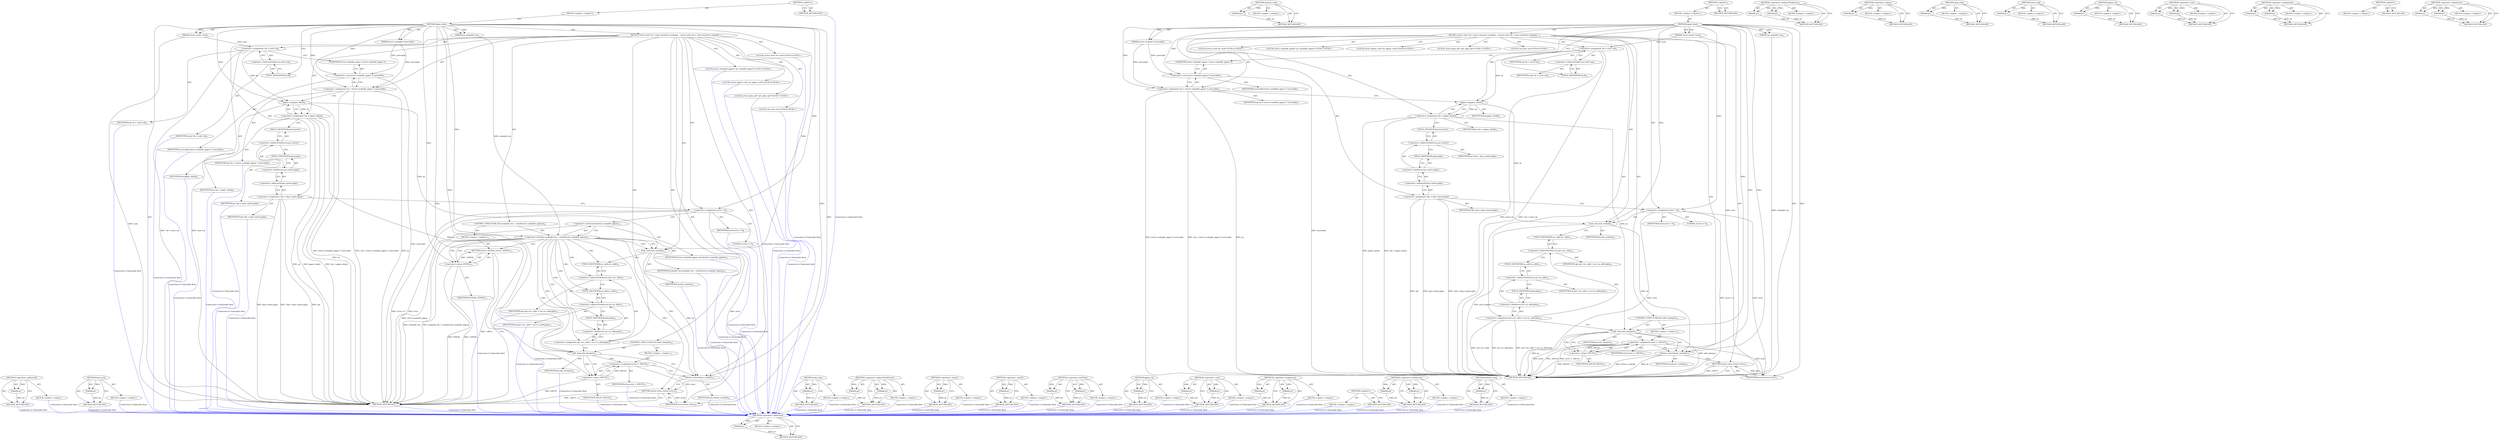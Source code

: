 digraph "release_sock" {
vulnerable_114 [label=<(METHOD,&lt;operator&gt;.addressOf)>];
vulnerable_115 [label=<(PARAM,p1)>];
vulnerable_116 [label=<(BLOCK,&lt;empty&gt;,&lt;empty&gt;)>];
vulnerable_117 [label=<(METHOD_RETURN,ANY)>];
vulnerable_135 [label=<(METHOD,release_sock)>];
vulnerable_136 [label=<(PARAM,p1)>];
vulnerable_137 [label=<(BLOCK,&lt;empty&gt;,&lt;empty&gt;)>];
vulnerable_138 [label=<(METHOD_RETURN,ANY)>];
vulnerable_6 [label=<(METHOD,&lt;global&gt;)<SUB>1</SUB>>];
vulnerable_7 [label=<(BLOCK,&lt;empty&gt;,&lt;empty&gt;)<SUB>1</SUB>>];
vulnerable_8 [label=<(METHOD,pptp_bind)<SUB>1</SUB>>];
vulnerable_9 [label=<(PARAM,struct socket *sock)<SUB>1</SUB>>];
vulnerable_10 [label=<(PARAM,struct sockaddr *uservaddr)<SUB>1</SUB>>];
vulnerable_11 [label=<(PARAM,int sockaddr_len)<SUB>2</SUB>>];
vulnerable_12 [label=<(BLOCK,{
	struct sock *sk = sock-&gt;sk;
	struct sockaddr...,{
	struct sock *sk = sock-&gt;sk;
	struct sockaddr...)<SUB>3</SUB>>];
vulnerable_13 [label="<(LOCAL,struct sock* sk: sock*)<SUB>4</SUB>>"];
vulnerable_14 [label=<(&lt;operator&gt;.assignment,*sk = sock-&gt;sk)<SUB>4</SUB>>];
vulnerable_15 [label=<(IDENTIFIER,sk,*sk = sock-&gt;sk)<SUB>4</SUB>>];
vulnerable_16 [label=<(&lt;operator&gt;.indirectFieldAccess,sock-&gt;sk)<SUB>4</SUB>>];
vulnerable_17 [label=<(IDENTIFIER,sock,*sk = sock-&gt;sk)<SUB>4</SUB>>];
vulnerable_18 [label=<(FIELD_IDENTIFIER,sk,sk)<SUB>4</SUB>>];
vulnerable_19 [label="<(LOCAL,struct sockaddr_pppox* sp: sockaddr_pppox*)<SUB>5</SUB>>"];
vulnerable_20 [label=<(&lt;operator&gt;.assignment,*sp = (struct sockaddr_pppox *) uservaddr)<SUB>5</SUB>>];
vulnerable_21 [label=<(IDENTIFIER,sp,*sp = (struct sockaddr_pppox *) uservaddr)<SUB>5</SUB>>];
vulnerable_22 [label=<(&lt;operator&gt;.cast,(struct sockaddr_pppox *) uservaddr)<SUB>5</SUB>>];
vulnerable_23 [label=<(UNKNOWN,struct sockaddr_pppox *,struct sockaddr_pppox *)<SUB>5</SUB>>];
vulnerable_24 [label=<(IDENTIFIER,uservaddr,(struct sockaddr_pppox *) uservaddr)<SUB>5</SUB>>];
vulnerable_25 [label="<(LOCAL,struct pppox_sock* po: pppox_sock*)<SUB>6</SUB>>"];
vulnerable_26 [label=<(&lt;operator&gt;.assignment,*po = pppox_sk(sk))<SUB>6</SUB>>];
vulnerable_27 [label=<(IDENTIFIER,po,*po = pppox_sk(sk))<SUB>6</SUB>>];
vulnerable_28 [label=<(pppox_sk,pppox_sk(sk))<SUB>6</SUB>>];
vulnerable_29 [label=<(IDENTIFIER,sk,pppox_sk(sk))<SUB>6</SUB>>];
vulnerable_30 [label="<(LOCAL,struct pptp_opt* opt: pptp_opt*)<SUB>7</SUB>>"];
vulnerable_31 [label=<(&lt;operator&gt;.assignment,*opt = &amp;po-&gt;proto.pptp)<SUB>7</SUB>>];
vulnerable_32 [label=<(IDENTIFIER,opt,*opt = &amp;po-&gt;proto.pptp)<SUB>7</SUB>>];
vulnerable_33 [label=<(&lt;operator&gt;.addressOf,&amp;po-&gt;proto.pptp)<SUB>7</SUB>>];
vulnerable_34 [label=<(&lt;operator&gt;.fieldAccess,po-&gt;proto.pptp)<SUB>7</SUB>>];
vulnerable_35 [label=<(&lt;operator&gt;.indirectFieldAccess,po-&gt;proto)<SUB>7</SUB>>];
vulnerable_36 [label=<(IDENTIFIER,po,*opt = &amp;po-&gt;proto.pptp)<SUB>7</SUB>>];
vulnerable_37 [label=<(FIELD_IDENTIFIER,proto,proto)<SUB>7</SUB>>];
vulnerable_38 [label=<(FIELD_IDENTIFIER,pptp,pptp)<SUB>7</SUB>>];
vulnerable_39 [label="<(LOCAL,int error: int)<SUB>8</SUB>>"];
vulnerable_40 [label=<(&lt;operator&gt;.assignment,error = 0)<SUB>8</SUB>>];
vulnerable_41 [label=<(IDENTIFIER,error,error = 0)<SUB>8</SUB>>];
vulnerable_42 [label=<(LITERAL,0,error = 0)<SUB>8</SUB>>];
vulnerable_43 [label=<(lock_sock,lock_sock(sk))<SUB>10</SUB>>];
vulnerable_44 [label=<(IDENTIFIER,sk,lock_sock(sk))<SUB>10</SUB>>];
vulnerable_45 [label=<(&lt;operator&gt;.assignment,opt-&gt;src_addr = sp-&gt;sa_addr.pptp)<SUB>12</SUB>>];
vulnerable_46 [label=<(&lt;operator&gt;.indirectFieldAccess,opt-&gt;src_addr)<SUB>12</SUB>>];
vulnerable_47 [label=<(IDENTIFIER,opt,opt-&gt;src_addr = sp-&gt;sa_addr.pptp)<SUB>12</SUB>>];
vulnerable_48 [label=<(FIELD_IDENTIFIER,src_addr,src_addr)<SUB>12</SUB>>];
vulnerable_49 [label=<(&lt;operator&gt;.fieldAccess,sp-&gt;sa_addr.pptp)<SUB>12</SUB>>];
vulnerable_50 [label=<(&lt;operator&gt;.indirectFieldAccess,sp-&gt;sa_addr)<SUB>12</SUB>>];
vulnerable_51 [label=<(IDENTIFIER,sp,opt-&gt;src_addr = sp-&gt;sa_addr.pptp)<SUB>12</SUB>>];
vulnerable_52 [label=<(FIELD_IDENTIFIER,sa_addr,sa_addr)<SUB>12</SUB>>];
vulnerable_53 [label=<(FIELD_IDENTIFIER,pptp,pptp)<SUB>12</SUB>>];
vulnerable_54 [label=<(CONTROL_STRUCTURE,IF,if (add_chan(po)))<SUB>13</SUB>>];
vulnerable_55 [label=<(add_chan,add_chan(po))<SUB>13</SUB>>];
vulnerable_56 [label=<(IDENTIFIER,po,add_chan(po))<SUB>13</SUB>>];
vulnerable_57 [label=<(BLOCK,&lt;empty&gt;,&lt;empty&gt;)<SUB>14</SUB>>];
vulnerable_58 [label=<(&lt;operator&gt;.assignment,error = -EBUSY)<SUB>14</SUB>>];
vulnerable_59 [label=<(IDENTIFIER,error,error = -EBUSY)<SUB>14</SUB>>];
vulnerable_60 [label=<(&lt;operator&gt;.minus,-EBUSY)<SUB>14</SUB>>];
vulnerable_61 [label=<(IDENTIFIER,EBUSY,-EBUSY)<SUB>14</SUB>>];
vulnerable_62 [label=<(release_sock,release_sock(sk))<SUB>16</SUB>>];
vulnerable_63 [label=<(IDENTIFIER,sk,release_sock(sk))<SUB>16</SUB>>];
vulnerable_64 [label=<(RETURN,return error;,return error;)<SUB>17</SUB>>];
vulnerable_65 [label=<(IDENTIFIER,error,return error;)<SUB>17</SUB>>];
vulnerable_66 [label=<(METHOD_RETURN,int)<SUB>1</SUB>>];
vulnerable_68 [label=<(METHOD_RETURN,ANY)<SUB>1</SUB>>];
vulnerable_100 [label=<(METHOD,&lt;operator&gt;.indirectFieldAccess)>];
vulnerable_101 [label=<(PARAM,p1)>];
vulnerable_102 [label=<(PARAM,p2)>];
vulnerable_103 [label=<(BLOCK,&lt;empty&gt;,&lt;empty&gt;)>];
vulnerable_104 [label=<(METHOD_RETURN,ANY)>];
vulnerable_131 [label=<(METHOD,&lt;operator&gt;.minus)>];
vulnerable_132 [label=<(PARAM,p1)>];
vulnerable_133 [label=<(BLOCK,&lt;empty&gt;,&lt;empty&gt;)>];
vulnerable_134 [label=<(METHOD_RETURN,ANY)>];
vulnerable_127 [label=<(METHOD,add_chan)>];
vulnerable_128 [label=<(PARAM,p1)>];
vulnerable_129 [label=<(BLOCK,&lt;empty&gt;,&lt;empty&gt;)>];
vulnerable_130 [label=<(METHOD_RETURN,ANY)>];
vulnerable_123 [label=<(METHOD,lock_sock)>];
vulnerable_124 [label=<(PARAM,p1)>];
vulnerable_125 [label=<(BLOCK,&lt;empty&gt;,&lt;empty&gt;)>];
vulnerable_126 [label=<(METHOD_RETURN,ANY)>];
vulnerable_110 [label=<(METHOD,pppox_sk)>];
vulnerable_111 [label=<(PARAM,p1)>];
vulnerable_112 [label=<(BLOCK,&lt;empty&gt;,&lt;empty&gt;)>];
vulnerable_113 [label=<(METHOD_RETURN,ANY)>];
vulnerable_105 [label=<(METHOD,&lt;operator&gt;.cast)>];
vulnerable_106 [label=<(PARAM,p1)>];
vulnerable_107 [label=<(PARAM,p2)>];
vulnerable_108 [label=<(BLOCK,&lt;empty&gt;,&lt;empty&gt;)>];
vulnerable_109 [label=<(METHOD_RETURN,ANY)>];
vulnerable_95 [label=<(METHOD,&lt;operator&gt;.assignment)>];
vulnerable_96 [label=<(PARAM,p1)>];
vulnerable_97 [label=<(PARAM,p2)>];
vulnerable_98 [label=<(BLOCK,&lt;empty&gt;,&lt;empty&gt;)>];
vulnerable_99 [label=<(METHOD_RETURN,ANY)>];
vulnerable_89 [label=<(METHOD,&lt;global&gt;)<SUB>1</SUB>>];
vulnerable_90 [label=<(BLOCK,&lt;empty&gt;,&lt;empty&gt;)>];
vulnerable_91 [label=<(METHOD_RETURN,ANY)>];
vulnerable_118 [label=<(METHOD,&lt;operator&gt;.fieldAccess)>];
vulnerable_119 [label=<(PARAM,p1)>];
vulnerable_120 [label=<(PARAM,p2)>];
vulnerable_121 [label=<(BLOCK,&lt;empty&gt;,&lt;empty&gt;)>];
vulnerable_122 [label=<(METHOD_RETURN,ANY)>];
fixed_125 [label=<(METHOD,&lt;operator&gt;.addressOf)>];
fixed_126 [label=<(PARAM,p1)>];
fixed_127 [label=<(BLOCK,&lt;empty&gt;,&lt;empty&gt;)>];
fixed_128 [label=<(METHOD_RETURN,ANY)>];
fixed_147 [label=<(METHOD,lock_sock)>];
fixed_148 [label=<(PARAM,p1)>];
fixed_149 [label=<(BLOCK,&lt;empty&gt;,&lt;empty&gt;)>];
fixed_150 [label=<(METHOD_RETURN,ANY)>];
fixed_6 [label=<(METHOD,&lt;global&gt;)<SUB>1</SUB>>];
fixed_7 [label=<(BLOCK,&lt;empty&gt;,&lt;empty&gt;)<SUB>1</SUB>>];
fixed_8 [label=<(METHOD,pptp_bind)<SUB>1</SUB>>];
fixed_9 [label=<(PARAM,struct socket *sock)<SUB>1</SUB>>];
fixed_10 [label=<(PARAM,struct sockaddr *uservaddr)<SUB>1</SUB>>];
fixed_11 [label=<(PARAM,int sockaddr_len)<SUB>2</SUB>>];
fixed_12 [label=<(BLOCK,{
	struct sock *sk = sock-&gt;sk;
	struct sockaddr...,{
	struct sock *sk = sock-&gt;sk;
	struct sockaddr...)<SUB>3</SUB>>];
fixed_13 [label="<(LOCAL,struct sock* sk: sock*)<SUB>4</SUB>>"];
fixed_14 [label=<(&lt;operator&gt;.assignment,*sk = sock-&gt;sk)<SUB>4</SUB>>];
fixed_15 [label=<(IDENTIFIER,sk,*sk = sock-&gt;sk)<SUB>4</SUB>>];
fixed_16 [label=<(&lt;operator&gt;.indirectFieldAccess,sock-&gt;sk)<SUB>4</SUB>>];
fixed_17 [label=<(IDENTIFIER,sock,*sk = sock-&gt;sk)<SUB>4</SUB>>];
fixed_18 [label=<(FIELD_IDENTIFIER,sk,sk)<SUB>4</SUB>>];
fixed_19 [label="<(LOCAL,struct sockaddr_pppox* sp: sockaddr_pppox*)<SUB>5</SUB>>"];
fixed_20 [label=<(&lt;operator&gt;.assignment,*sp = (struct sockaddr_pppox *) uservaddr)<SUB>5</SUB>>];
fixed_21 [label=<(IDENTIFIER,sp,*sp = (struct sockaddr_pppox *) uservaddr)<SUB>5</SUB>>];
fixed_22 [label=<(&lt;operator&gt;.cast,(struct sockaddr_pppox *) uservaddr)<SUB>5</SUB>>];
fixed_23 [label=<(UNKNOWN,struct sockaddr_pppox *,struct sockaddr_pppox *)<SUB>5</SUB>>];
fixed_24 [label=<(IDENTIFIER,uservaddr,(struct sockaddr_pppox *) uservaddr)<SUB>5</SUB>>];
fixed_25 [label="<(LOCAL,struct pppox_sock* po: pppox_sock*)<SUB>6</SUB>>"];
fixed_26 [label=<(&lt;operator&gt;.assignment,*po = pppox_sk(sk))<SUB>6</SUB>>];
fixed_27 [label=<(IDENTIFIER,po,*po = pppox_sk(sk))<SUB>6</SUB>>];
fixed_28 [label=<(pppox_sk,pppox_sk(sk))<SUB>6</SUB>>];
fixed_29 [label=<(IDENTIFIER,sk,pppox_sk(sk))<SUB>6</SUB>>];
fixed_30 [label="<(LOCAL,struct pptp_opt* opt: pptp_opt*)<SUB>7</SUB>>"];
fixed_31 [label=<(&lt;operator&gt;.assignment,*opt = &amp;po-&gt;proto.pptp)<SUB>7</SUB>>];
fixed_32 [label=<(IDENTIFIER,opt,*opt = &amp;po-&gt;proto.pptp)<SUB>7</SUB>>];
fixed_33 [label=<(&lt;operator&gt;.addressOf,&amp;po-&gt;proto.pptp)<SUB>7</SUB>>];
fixed_34 [label=<(&lt;operator&gt;.fieldAccess,po-&gt;proto.pptp)<SUB>7</SUB>>];
fixed_35 [label=<(&lt;operator&gt;.indirectFieldAccess,po-&gt;proto)<SUB>7</SUB>>];
fixed_36 [label=<(IDENTIFIER,po,*opt = &amp;po-&gt;proto.pptp)<SUB>7</SUB>>];
fixed_37 [label=<(FIELD_IDENTIFIER,proto,proto)<SUB>7</SUB>>];
fixed_38 [label=<(FIELD_IDENTIFIER,pptp,pptp)<SUB>7</SUB>>];
fixed_39 [label="<(LOCAL,int error: int)<SUB>8</SUB>>"];
fixed_40 [label=<(&lt;operator&gt;.assignment,error = 0)<SUB>8</SUB>>];
fixed_41 [label=<(IDENTIFIER,error,error = 0)<SUB>8</SUB>>];
fixed_42 [label=<(LITERAL,0,error = 0)<SUB>8</SUB>>];
fixed_43 [label=<(CONTROL_STRUCTURE,IF,if (sockaddr_len &lt; sizeof(struct sockaddr_pppox)))<SUB>10</SUB>>];
fixed_44 [label=<(&lt;operator&gt;.lessThan,sockaddr_len &lt; sizeof(struct sockaddr_pppox))<SUB>10</SUB>>];
fixed_45 [label=<(IDENTIFIER,sockaddr_len,sockaddr_len &lt; sizeof(struct sockaddr_pppox))<SUB>10</SUB>>];
fixed_46 [label=<(&lt;operator&gt;.sizeOf,sizeof(struct sockaddr_pppox))<SUB>10</SUB>>];
fixed_47 [label=<(IDENTIFIER,struct sockaddr_pppox,sizeof(struct sockaddr_pppox))<SUB>10</SUB>>];
fixed_48 [label=<(BLOCK,&lt;empty&gt;,&lt;empty&gt;)<SUB>11</SUB>>];
fixed_49 [label=<(RETURN,return -EINVAL;,return -EINVAL;)<SUB>11</SUB>>];
fixed_50 [label=<(&lt;operator&gt;.minus,-EINVAL)<SUB>11</SUB>>];
fixed_51 [label=<(IDENTIFIER,EINVAL,-EINVAL)<SUB>11</SUB>>];
fixed_52 [label=<(lock_sock,lock_sock(sk))<SUB>13</SUB>>];
fixed_53 [label=<(IDENTIFIER,sk,lock_sock(sk))<SUB>13</SUB>>];
fixed_54 [label=<(&lt;operator&gt;.assignment,opt-&gt;src_addr = sp-&gt;sa_addr.pptp)<SUB>15</SUB>>];
fixed_55 [label=<(&lt;operator&gt;.indirectFieldAccess,opt-&gt;src_addr)<SUB>15</SUB>>];
fixed_56 [label=<(IDENTIFIER,opt,opt-&gt;src_addr = sp-&gt;sa_addr.pptp)<SUB>15</SUB>>];
fixed_57 [label=<(FIELD_IDENTIFIER,src_addr,src_addr)<SUB>15</SUB>>];
fixed_58 [label=<(&lt;operator&gt;.fieldAccess,sp-&gt;sa_addr.pptp)<SUB>15</SUB>>];
fixed_59 [label=<(&lt;operator&gt;.indirectFieldAccess,sp-&gt;sa_addr)<SUB>15</SUB>>];
fixed_60 [label=<(IDENTIFIER,sp,opt-&gt;src_addr = sp-&gt;sa_addr.pptp)<SUB>15</SUB>>];
fixed_61 [label=<(FIELD_IDENTIFIER,sa_addr,sa_addr)<SUB>15</SUB>>];
fixed_62 [label=<(FIELD_IDENTIFIER,pptp,pptp)<SUB>15</SUB>>];
fixed_63 [label=<(CONTROL_STRUCTURE,IF,if (add_chan(po)))<SUB>16</SUB>>];
fixed_64 [label=<(add_chan,add_chan(po))<SUB>16</SUB>>];
fixed_65 [label=<(IDENTIFIER,po,add_chan(po))<SUB>16</SUB>>];
fixed_66 [label=<(BLOCK,&lt;empty&gt;,&lt;empty&gt;)<SUB>17</SUB>>];
fixed_67 [label=<(&lt;operator&gt;.assignment,error = -EBUSY)<SUB>17</SUB>>];
fixed_68 [label=<(IDENTIFIER,error,error = -EBUSY)<SUB>17</SUB>>];
fixed_69 [label=<(&lt;operator&gt;.minus,-EBUSY)<SUB>17</SUB>>];
fixed_70 [label=<(IDENTIFIER,EBUSY,-EBUSY)<SUB>17</SUB>>];
fixed_71 [label=<(release_sock,release_sock(sk))<SUB>19</SUB>>];
fixed_72 [label=<(IDENTIFIER,sk,release_sock(sk))<SUB>19</SUB>>];
fixed_73 [label=<(RETURN,return error;,return error;)<SUB>20</SUB>>];
fixed_74 [label=<(IDENTIFIER,error,return error;)<SUB>20</SUB>>];
fixed_75 [label=<(METHOD_RETURN,int)<SUB>1</SUB>>];
fixed_77 [label=<(METHOD_RETURN,ANY)<SUB>1</SUB>>];
fixed_151 [label=<(METHOD,add_chan)>];
fixed_152 [label=<(PARAM,p1)>];
fixed_153 [label=<(BLOCK,&lt;empty&gt;,&lt;empty&gt;)>];
fixed_154 [label=<(METHOD_RETURN,ANY)>];
fixed_111 [label=<(METHOD,&lt;operator&gt;.indirectFieldAccess)>];
fixed_112 [label=<(PARAM,p1)>];
fixed_113 [label=<(PARAM,p2)>];
fixed_114 [label=<(BLOCK,&lt;empty&gt;,&lt;empty&gt;)>];
fixed_115 [label=<(METHOD_RETURN,ANY)>];
fixed_143 [label=<(METHOD,&lt;operator&gt;.minus)>];
fixed_144 [label=<(PARAM,p1)>];
fixed_145 [label=<(BLOCK,&lt;empty&gt;,&lt;empty&gt;)>];
fixed_146 [label=<(METHOD_RETURN,ANY)>];
fixed_139 [label=<(METHOD,&lt;operator&gt;.sizeOf)>];
fixed_140 [label=<(PARAM,p1)>];
fixed_141 [label=<(BLOCK,&lt;empty&gt;,&lt;empty&gt;)>];
fixed_142 [label=<(METHOD_RETURN,ANY)>];
fixed_134 [label=<(METHOD,&lt;operator&gt;.lessThan)>];
fixed_135 [label=<(PARAM,p1)>];
fixed_136 [label=<(PARAM,p2)>];
fixed_137 [label=<(BLOCK,&lt;empty&gt;,&lt;empty&gt;)>];
fixed_138 [label=<(METHOD_RETURN,ANY)>];
fixed_121 [label=<(METHOD,pppox_sk)>];
fixed_122 [label=<(PARAM,p1)>];
fixed_123 [label=<(BLOCK,&lt;empty&gt;,&lt;empty&gt;)>];
fixed_124 [label=<(METHOD_RETURN,ANY)>];
fixed_116 [label=<(METHOD,&lt;operator&gt;.cast)>];
fixed_117 [label=<(PARAM,p1)>];
fixed_118 [label=<(PARAM,p2)>];
fixed_119 [label=<(BLOCK,&lt;empty&gt;,&lt;empty&gt;)>];
fixed_120 [label=<(METHOD_RETURN,ANY)>];
fixed_106 [label=<(METHOD,&lt;operator&gt;.assignment)>];
fixed_107 [label=<(PARAM,p1)>];
fixed_108 [label=<(PARAM,p2)>];
fixed_109 [label=<(BLOCK,&lt;empty&gt;,&lt;empty&gt;)>];
fixed_110 [label=<(METHOD_RETURN,ANY)>];
fixed_100 [label=<(METHOD,&lt;global&gt;)<SUB>1</SUB>>];
fixed_101 [label=<(BLOCK,&lt;empty&gt;,&lt;empty&gt;)>];
fixed_102 [label=<(METHOD_RETURN,ANY)>];
fixed_129 [label=<(METHOD,&lt;operator&gt;.fieldAccess)>];
fixed_130 [label=<(PARAM,p1)>];
fixed_131 [label=<(PARAM,p2)>];
fixed_132 [label=<(BLOCK,&lt;empty&gt;,&lt;empty&gt;)>];
fixed_133 [label=<(METHOD_RETURN,ANY)>];
fixed_155 [label=<(METHOD,release_sock)>];
fixed_156 [label=<(PARAM,p1)>];
fixed_157 [label=<(BLOCK,&lt;empty&gt;,&lt;empty&gt;)>];
fixed_158 [label=<(METHOD_RETURN,ANY)>];
vulnerable_114 -> vulnerable_115  [key=0, label="AST: "];
vulnerable_114 -> vulnerable_115  [key=1, label="DDG: "];
vulnerable_114 -> vulnerable_116  [key=0, label="AST: "];
vulnerable_114 -> vulnerable_117  [key=0, label="AST: "];
vulnerable_114 -> vulnerable_117  [key=1, label="CFG: "];
vulnerable_115 -> vulnerable_117  [key=0, label="DDG: p1"];
vulnerable_135 -> vulnerable_136  [key=0, label="AST: "];
vulnerable_135 -> vulnerable_136  [key=1, label="DDG: "];
vulnerable_135 -> vulnerable_137  [key=0, label="AST: "];
vulnerable_135 -> vulnerable_138  [key=0, label="AST: "];
vulnerable_135 -> vulnerable_138  [key=1, label="CFG: "];
vulnerable_136 -> vulnerable_138  [key=0, label="DDG: p1"];
vulnerable_6 -> vulnerable_7  [key=0, label="AST: "];
vulnerable_6 -> vulnerable_68  [key=0, label="AST: "];
vulnerable_6 -> vulnerable_68  [key=1, label="CFG: "];
vulnerable_7 -> vulnerable_8  [key=0, label="AST: "];
vulnerable_8 -> vulnerable_9  [key=0, label="AST: "];
vulnerable_8 -> vulnerable_9  [key=1, label="DDG: "];
vulnerable_8 -> vulnerable_10  [key=0, label="AST: "];
vulnerable_8 -> vulnerable_10  [key=1, label="DDG: "];
vulnerable_8 -> vulnerable_11  [key=0, label="AST: "];
vulnerable_8 -> vulnerable_11  [key=1, label="DDG: "];
vulnerable_8 -> vulnerable_12  [key=0, label="AST: "];
vulnerable_8 -> vulnerable_66  [key=0, label="AST: "];
vulnerable_8 -> vulnerable_18  [key=0, label="CFG: "];
vulnerable_8 -> vulnerable_20  [key=0, label="DDG: "];
vulnerable_8 -> vulnerable_40  [key=0, label="DDG: "];
vulnerable_8 -> vulnerable_43  [key=0, label="DDG: "];
vulnerable_8 -> vulnerable_62  [key=0, label="DDG: "];
vulnerable_8 -> vulnerable_65  [key=0, label="DDG: "];
vulnerable_8 -> vulnerable_22  [key=0, label="DDG: "];
vulnerable_8 -> vulnerable_28  [key=0, label="DDG: "];
vulnerable_8 -> vulnerable_55  [key=0, label="DDG: "];
vulnerable_8 -> vulnerable_60  [key=0, label="DDG: "];
vulnerable_9 -> vulnerable_66  [key=0, label="DDG: sock"];
vulnerable_9 -> vulnerable_14  [key=0, label="DDG: sock"];
vulnerable_10 -> vulnerable_20  [key=0, label="DDG: uservaddr"];
vulnerable_10 -> vulnerable_22  [key=0, label="DDG: uservaddr"];
vulnerable_11 -> vulnerable_66  [key=0, label="DDG: sockaddr_len"];
vulnerable_12 -> vulnerable_13  [key=0, label="AST: "];
vulnerable_12 -> vulnerable_14  [key=0, label="AST: "];
vulnerable_12 -> vulnerable_19  [key=0, label="AST: "];
vulnerable_12 -> vulnerable_20  [key=0, label="AST: "];
vulnerable_12 -> vulnerable_25  [key=0, label="AST: "];
vulnerable_12 -> vulnerable_26  [key=0, label="AST: "];
vulnerable_12 -> vulnerable_30  [key=0, label="AST: "];
vulnerable_12 -> vulnerable_31  [key=0, label="AST: "];
vulnerable_12 -> vulnerable_39  [key=0, label="AST: "];
vulnerable_12 -> vulnerable_40  [key=0, label="AST: "];
vulnerable_12 -> vulnerable_43  [key=0, label="AST: "];
vulnerable_12 -> vulnerable_45  [key=0, label="AST: "];
vulnerable_12 -> vulnerable_54  [key=0, label="AST: "];
vulnerable_12 -> vulnerable_62  [key=0, label="AST: "];
vulnerable_12 -> vulnerable_64  [key=0, label="AST: "];
vulnerable_14 -> vulnerable_15  [key=0, label="AST: "];
vulnerable_14 -> vulnerable_16  [key=0, label="AST: "];
vulnerable_14 -> vulnerable_23  [key=0, label="CFG: "];
vulnerable_14 -> vulnerable_66  [key=0, label="DDG: sock-&gt;sk"];
vulnerable_14 -> vulnerable_66  [key=1, label="DDG: *sk = sock-&gt;sk"];
vulnerable_14 -> vulnerable_28  [key=0, label="DDG: sk"];
vulnerable_16 -> vulnerable_17  [key=0, label="AST: "];
vulnerable_16 -> vulnerable_18  [key=0, label="AST: "];
vulnerable_16 -> vulnerable_14  [key=0, label="CFG: "];
vulnerable_18 -> vulnerable_16  [key=0, label="CFG: "];
vulnerable_20 -> vulnerable_21  [key=0, label="AST: "];
vulnerable_20 -> vulnerable_22  [key=0, label="AST: "];
vulnerable_20 -> vulnerable_28  [key=0, label="CFG: "];
vulnerable_20 -> vulnerable_66  [key=0, label="DDG: sp"];
vulnerable_20 -> vulnerable_66  [key=1, label="DDG: (struct sockaddr_pppox *) uservaddr"];
vulnerable_20 -> vulnerable_66  [key=2, label="DDG: *sp = (struct sockaddr_pppox *) uservaddr"];
vulnerable_22 -> vulnerable_23  [key=0, label="AST: "];
vulnerable_22 -> vulnerable_24  [key=0, label="AST: "];
vulnerable_22 -> vulnerable_20  [key=0, label="CFG: "];
vulnerable_22 -> vulnerable_66  [key=0, label="DDG: uservaddr"];
vulnerable_23 -> vulnerable_22  [key=0, label="CFG: "];
vulnerable_26 -> vulnerable_27  [key=0, label="AST: "];
vulnerable_26 -> vulnerable_28  [key=0, label="AST: "];
vulnerable_26 -> vulnerable_37  [key=0, label="CFG: "];
vulnerable_26 -> vulnerable_66  [key=0, label="DDG: pppox_sk(sk)"];
vulnerable_26 -> vulnerable_66  [key=1, label="DDG: *po = pppox_sk(sk)"];
vulnerable_26 -> vulnerable_55  [key=0, label="DDG: po"];
vulnerable_28 -> vulnerable_29  [key=0, label="AST: "];
vulnerable_28 -> vulnerable_26  [key=0, label="CFG: "];
vulnerable_28 -> vulnerable_26  [key=1, label="DDG: sk"];
vulnerable_28 -> vulnerable_43  [key=0, label="DDG: sk"];
vulnerable_31 -> vulnerable_32  [key=0, label="AST: "];
vulnerable_31 -> vulnerable_33  [key=0, label="AST: "];
vulnerable_31 -> vulnerable_40  [key=0, label="CFG: "];
vulnerable_31 -> vulnerable_66  [key=0, label="DDG: opt"];
vulnerable_31 -> vulnerable_66  [key=1, label="DDG: &amp;po-&gt;proto.pptp"];
vulnerable_31 -> vulnerable_66  [key=2, label="DDG: *opt = &amp;po-&gt;proto.pptp"];
vulnerable_33 -> vulnerable_34  [key=0, label="AST: "];
vulnerable_33 -> vulnerable_31  [key=0, label="CFG: "];
vulnerable_34 -> vulnerable_35  [key=0, label="AST: "];
vulnerable_34 -> vulnerable_38  [key=0, label="AST: "];
vulnerable_34 -> vulnerable_33  [key=0, label="CFG: "];
vulnerable_35 -> vulnerable_36  [key=0, label="AST: "];
vulnerable_35 -> vulnerable_37  [key=0, label="AST: "];
vulnerable_35 -> vulnerable_38  [key=0, label="CFG: "];
vulnerable_37 -> vulnerable_35  [key=0, label="CFG: "];
vulnerable_38 -> vulnerable_34  [key=0, label="CFG: "];
vulnerable_40 -> vulnerable_41  [key=0, label="AST: "];
vulnerable_40 -> vulnerable_42  [key=0, label="AST: "];
vulnerable_40 -> vulnerable_43  [key=0, label="CFG: "];
vulnerable_40 -> vulnerable_66  [key=0, label="DDG: error"];
vulnerable_40 -> vulnerable_66  [key=1, label="DDG: error = 0"];
vulnerable_40 -> vulnerable_65  [key=0, label="DDG: error"];
vulnerable_43 -> vulnerable_44  [key=0, label="AST: "];
vulnerable_43 -> vulnerable_48  [key=0, label="CFG: "];
vulnerable_43 -> vulnerable_66  [key=0, label="DDG: lock_sock(sk)"];
vulnerable_43 -> vulnerable_62  [key=0, label="DDG: sk"];
vulnerable_45 -> vulnerable_46  [key=0, label="AST: "];
vulnerable_45 -> vulnerable_49  [key=0, label="AST: "];
vulnerable_45 -> vulnerable_55  [key=0, label="CFG: "];
vulnerable_45 -> vulnerable_66  [key=0, label="DDG: opt-&gt;src_addr"];
vulnerable_45 -> vulnerable_66  [key=1, label="DDG: sp-&gt;sa_addr.pptp"];
vulnerable_45 -> vulnerable_66  [key=2, label="DDG: opt-&gt;src_addr = sp-&gt;sa_addr.pptp"];
vulnerable_46 -> vulnerable_47  [key=0, label="AST: "];
vulnerable_46 -> vulnerable_48  [key=0, label="AST: "];
vulnerable_46 -> vulnerable_52  [key=0, label="CFG: "];
vulnerable_48 -> vulnerable_46  [key=0, label="CFG: "];
vulnerable_49 -> vulnerable_50  [key=0, label="AST: "];
vulnerable_49 -> vulnerable_53  [key=0, label="AST: "];
vulnerable_49 -> vulnerable_45  [key=0, label="CFG: "];
vulnerable_50 -> vulnerable_51  [key=0, label="AST: "];
vulnerable_50 -> vulnerable_52  [key=0, label="AST: "];
vulnerable_50 -> vulnerable_53  [key=0, label="CFG: "];
vulnerable_52 -> vulnerable_50  [key=0, label="CFG: "];
vulnerable_53 -> vulnerable_49  [key=0, label="CFG: "];
vulnerable_54 -> vulnerable_55  [key=0, label="AST: "];
vulnerable_54 -> vulnerable_57  [key=0, label="AST: "];
vulnerable_55 -> vulnerable_56  [key=0, label="AST: "];
vulnerable_55 -> vulnerable_60  [key=0, label="CFG: "];
vulnerable_55 -> vulnerable_60  [key=1, label="CDG: "];
vulnerable_55 -> vulnerable_62  [key=0, label="CFG: "];
vulnerable_55 -> vulnerable_66  [key=0, label="DDG: po"];
vulnerable_55 -> vulnerable_66  [key=1, label="DDG: add_chan(po)"];
vulnerable_55 -> vulnerable_58  [key=0, label="CDG: "];
vulnerable_57 -> vulnerable_58  [key=0, label="AST: "];
vulnerable_58 -> vulnerable_59  [key=0, label="AST: "];
vulnerable_58 -> vulnerable_60  [key=0, label="AST: "];
vulnerable_58 -> vulnerable_62  [key=0, label="CFG: "];
vulnerable_58 -> vulnerable_66  [key=0, label="DDG: error"];
vulnerable_58 -> vulnerable_66  [key=1, label="DDG: -EBUSY"];
vulnerable_58 -> vulnerable_66  [key=2, label="DDG: error = -EBUSY"];
vulnerable_58 -> vulnerable_65  [key=0, label="DDG: error"];
vulnerable_60 -> vulnerable_61  [key=0, label="AST: "];
vulnerable_60 -> vulnerable_58  [key=0, label="CFG: "];
vulnerable_60 -> vulnerable_58  [key=1, label="DDG: EBUSY"];
vulnerable_60 -> vulnerable_66  [key=0, label="DDG: EBUSY"];
vulnerable_62 -> vulnerable_63  [key=0, label="AST: "];
vulnerable_62 -> vulnerable_64  [key=0, label="CFG: "];
vulnerable_62 -> vulnerable_66  [key=0, label="DDG: sk"];
vulnerable_62 -> vulnerable_66  [key=1, label="DDG: release_sock(sk)"];
vulnerable_64 -> vulnerable_65  [key=0, label="AST: "];
vulnerable_64 -> vulnerable_66  [key=0, label="CFG: "];
vulnerable_64 -> vulnerable_66  [key=1, label="DDG: &lt;RET&gt;"];
vulnerable_65 -> vulnerable_64  [key=0, label="DDG: error"];
vulnerable_100 -> vulnerable_101  [key=0, label="AST: "];
vulnerable_100 -> vulnerable_101  [key=1, label="DDG: "];
vulnerable_100 -> vulnerable_103  [key=0, label="AST: "];
vulnerable_100 -> vulnerable_102  [key=0, label="AST: "];
vulnerable_100 -> vulnerable_102  [key=1, label="DDG: "];
vulnerable_100 -> vulnerable_104  [key=0, label="AST: "];
vulnerable_100 -> vulnerable_104  [key=1, label="CFG: "];
vulnerable_101 -> vulnerable_104  [key=0, label="DDG: p1"];
vulnerable_102 -> vulnerable_104  [key=0, label="DDG: p2"];
vulnerable_131 -> vulnerable_132  [key=0, label="AST: "];
vulnerable_131 -> vulnerable_132  [key=1, label="DDG: "];
vulnerable_131 -> vulnerable_133  [key=0, label="AST: "];
vulnerable_131 -> vulnerable_134  [key=0, label="AST: "];
vulnerable_131 -> vulnerable_134  [key=1, label="CFG: "];
vulnerable_132 -> vulnerable_134  [key=0, label="DDG: p1"];
vulnerable_127 -> vulnerable_128  [key=0, label="AST: "];
vulnerable_127 -> vulnerable_128  [key=1, label="DDG: "];
vulnerable_127 -> vulnerable_129  [key=0, label="AST: "];
vulnerable_127 -> vulnerable_130  [key=0, label="AST: "];
vulnerable_127 -> vulnerable_130  [key=1, label="CFG: "];
vulnerable_128 -> vulnerable_130  [key=0, label="DDG: p1"];
vulnerable_123 -> vulnerable_124  [key=0, label="AST: "];
vulnerable_123 -> vulnerable_124  [key=1, label="DDG: "];
vulnerable_123 -> vulnerable_125  [key=0, label="AST: "];
vulnerable_123 -> vulnerable_126  [key=0, label="AST: "];
vulnerable_123 -> vulnerable_126  [key=1, label="CFG: "];
vulnerable_124 -> vulnerable_126  [key=0, label="DDG: p1"];
vulnerable_110 -> vulnerable_111  [key=0, label="AST: "];
vulnerable_110 -> vulnerable_111  [key=1, label="DDG: "];
vulnerable_110 -> vulnerable_112  [key=0, label="AST: "];
vulnerable_110 -> vulnerable_113  [key=0, label="AST: "];
vulnerable_110 -> vulnerable_113  [key=1, label="CFG: "];
vulnerable_111 -> vulnerable_113  [key=0, label="DDG: p1"];
vulnerable_105 -> vulnerable_106  [key=0, label="AST: "];
vulnerable_105 -> vulnerable_106  [key=1, label="DDG: "];
vulnerable_105 -> vulnerable_108  [key=0, label="AST: "];
vulnerable_105 -> vulnerable_107  [key=0, label="AST: "];
vulnerable_105 -> vulnerable_107  [key=1, label="DDG: "];
vulnerable_105 -> vulnerable_109  [key=0, label="AST: "];
vulnerable_105 -> vulnerable_109  [key=1, label="CFG: "];
vulnerable_106 -> vulnerable_109  [key=0, label="DDG: p1"];
vulnerable_107 -> vulnerable_109  [key=0, label="DDG: p2"];
vulnerable_95 -> vulnerable_96  [key=0, label="AST: "];
vulnerable_95 -> vulnerable_96  [key=1, label="DDG: "];
vulnerable_95 -> vulnerable_98  [key=0, label="AST: "];
vulnerable_95 -> vulnerable_97  [key=0, label="AST: "];
vulnerable_95 -> vulnerable_97  [key=1, label="DDG: "];
vulnerable_95 -> vulnerable_99  [key=0, label="AST: "];
vulnerable_95 -> vulnerable_99  [key=1, label="CFG: "];
vulnerable_96 -> vulnerable_99  [key=0, label="DDG: p1"];
vulnerable_97 -> vulnerable_99  [key=0, label="DDG: p2"];
vulnerable_89 -> vulnerable_90  [key=0, label="AST: "];
vulnerable_89 -> vulnerable_91  [key=0, label="AST: "];
vulnerable_89 -> vulnerable_91  [key=1, label="CFG: "];
vulnerable_118 -> vulnerable_119  [key=0, label="AST: "];
vulnerable_118 -> vulnerable_119  [key=1, label="DDG: "];
vulnerable_118 -> vulnerable_121  [key=0, label="AST: "];
vulnerable_118 -> vulnerable_120  [key=0, label="AST: "];
vulnerable_118 -> vulnerable_120  [key=1, label="DDG: "];
vulnerable_118 -> vulnerable_122  [key=0, label="AST: "];
vulnerable_118 -> vulnerable_122  [key=1, label="CFG: "];
vulnerable_119 -> vulnerable_122  [key=0, label="DDG: p1"];
vulnerable_120 -> vulnerable_122  [key=0, label="DDG: p2"];
fixed_125 -> fixed_126  [key=0, label="AST: "];
fixed_125 -> fixed_126  [key=1, label="DDG: "];
fixed_125 -> fixed_127  [key=0, label="AST: "];
fixed_125 -> fixed_128  [key=0, label="AST: "];
fixed_125 -> fixed_128  [key=1, label="CFG: "];
fixed_126 -> fixed_128  [key=0, label="DDG: p1"];
fixed_127 -> vulnerable_114  [color=blue, key=0, label="Connection to Vulnerable Root", penwidth="2.0", style=dashed];
fixed_128 -> vulnerable_114  [color=blue, key=0, label="Connection to Vulnerable Root", penwidth="2.0", style=dashed];
fixed_147 -> fixed_148  [key=0, label="AST: "];
fixed_147 -> fixed_148  [key=1, label="DDG: "];
fixed_147 -> fixed_149  [key=0, label="AST: "];
fixed_147 -> fixed_150  [key=0, label="AST: "];
fixed_147 -> fixed_150  [key=1, label="CFG: "];
fixed_148 -> fixed_150  [key=0, label="DDG: p1"];
fixed_149 -> vulnerable_114  [color=blue, key=0, label="Connection to Vulnerable Root", penwidth="2.0", style=dashed];
fixed_150 -> vulnerable_114  [color=blue, key=0, label="Connection to Vulnerable Root", penwidth="2.0", style=dashed];
fixed_6 -> fixed_7  [key=0, label="AST: "];
fixed_6 -> fixed_77  [key=0, label="AST: "];
fixed_6 -> fixed_77  [key=1, label="CFG: "];
fixed_7 -> fixed_8  [key=0, label="AST: "];
fixed_8 -> fixed_9  [key=0, label="AST: "];
fixed_8 -> fixed_9  [key=1, label="DDG: "];
fixed_8 -> fixed_10  [key=0, label="AST: "];
fixed_8 -> fixed_10  [key=1, label="DDG: "];
fixed_8 -> fixed_11  [key=0, label="AST: "];
fixed_8 -> fixed_11  [key=1, label="DDG: "];
fixed_8 -> fixed_12  [key=0, label="AST: "];
fixed_8 -> fixed_75  [key=0, label="AST: "];
fixed_8 -> fixed_18  [key=0, label="CFG: "];
fixed_8 -> fixed_20  [key=0, label="DDG: "];
fixed_8 -> fixed_40  [key=0, label="DDG: "];
fixed_8 -> fixed_52  [key=0, label="DDG: "];
fixed_8 -> fixed_71  [key=0, label="DDG: "];
fixed_8 -> fixed_74  [key=0, label="DDG: "];
fixed_8 -> fixed_22  [key=0, label="DDG: "];
fixed_8 -> fixed_28  [key=0, label="DDG: "];
fixed_8 -> fixed_44  [key=0, label="DDG: "];
fixed_8 -> fixed_64  [key=0, label="DDG: "];
fixed_8 -> fixed_50  [key=0, label="DDG: "];
fixed_8 -> fixed_69  [key=0, label="DDG: "];
fixed_9 -> fixed_75  [key=0, label="DDG: sock"];
fixed_9 -> fixed_14  [key=0, label="DDG: sock"];
fixed_10 -> fixed_20  [key=0, label="DDG: uservaddr"];
fixed_10 -> fixed_22  [key=0, label="DDG: uservaddr"];
fixed_11 -> fixed_44  [key=0, label="DDG: sockaddr_len"];
fixed_12 -> fixed_13  [key=0, label="AST: "];
fixed_12 -> fixed_14  [key=0, label="AST: "];
fixed_12 -> fixed_19  [key=0, label="AST: "];
fixed_12 -> fixed_20  [key=0, label="AST: "];
fixed_12 -> fixed_25  [key=0, label="AST: "];
fixed_12 -> fixed_26  [key=0, label="AST: "];
fixed_12 -> fixed_30  [key=0, label="AST: "];
fixed_12 -> fixed_31  [key=0, label="AST: "];
fixed_12 -> fixed_39  [key=0, label="AST: "];
fixed_12 -> fixed_40  [key=0, label="AST: "];
fixed_12 -> fixed_43  [key=0, label="AST: "];
fixed_12 -> fixed_52  [key=0, label="AST: "];
fixed_12 -> fixed_54  [key=0, label="AST: "];
fixed_12 -> fixed_63  [key=0, label="AST: "];
fixed_12 -> fixed_71  [key=0, label="AST: "];
fixed_12 -> fixed_73  [key=0, label="AST: "];
fixed_13 -> vulnerable_114  [color=blue, key=0, label="Connection to Vulnerable Root", penwidth="2.0", style=dashed];
fixed_14 -> fixed_15  [key=0, label="AST: "];
fixed_14 -> fixed_16  [key=0, label="AST: "];
fixed_14 -> fixed_23  [key=0, label="CFG: "];
fixed_14 -> fixed_75  [key=0, label="DDG: sock-&gt;sk"];
fixed_14 -> fixed_75  [key=1, label="DDG: *sk = sock-&gt;sk"];
fixed_14 -> fixed_28  [key=0, label="DDG: sk"];
fixed_15 -> vulnerable_114  [color=blue, key=0, label="Connection to Vulnerable Root", penwidth="2.0", style=dashed];
fixed_16 -> fixed_17  [key=0, label="AST: "];
fixed_16 -> fixed_18  [key=0, label="AST: "];
fixed_16 -> fixed_14  [key=0, label="CFG: "];
fixed_17 -> vulnerable_114  [color=blue, key=0, label="Connection to Vulnerable Root", penwidth="2.0", style=dashed];
fixed_18 -> fixed_16  [key=0, label="CFG: "];
fixed_19 -> vulnerable_114  [color=blue, key=0, label="Connection to Vulnerable Root", penwidth="2.0", style=dashed];
fixed_20 -> fixed_21  [key=0, label="AST: "];
fixed_20 -> fixed_22  [key=0, label="AST: "];
fixed_20 -> fixed_28  [key=0, label="CFG: "];
fixed_20 -> fixed_75  [key=0, label="DDG: sp"];
fixed_20 -> fixed_75  [key=1, label="DDG: (struct sockaddr_pppox *) uservaddr"];
fixed_20 -> fixed_75  [key=2, label="DDG: *sp = (struct sockaddr_pppox *) uservaddr"];
fixed_21 -> vulnerable_114  [color=blue, key=0, label="Connection to Vulnerable Root", penwidth="2.0", style=dashed];
fixed_22 -> fixed_23  [key=0, label="AST: "];
fixed_22 -> fixed_24  [key=0, label="AST: "];
fixed_22 -> fixed_20  [key=0, label="CFG: "];
fixed_22 -> fixed_75  [key=0, label="DDG: uservaddr"];
fixed_23 -> fixed_22  [key=0, label="CFG: "];
fixed_24 -> vulnerable_114  [color=blue, key=0, label="Connection to Vulnerable Root", penwidth="2.0", style=dashed];
fixed_25 -> vulnerable_114  [color=blue, key=0, label="Connection to Vulnerable Root", penwidth="2.0", style=dashed];
fixed_26 -> fixed_27  [key=0, label="AST: "];
fixed_26 -> fixed_28  [key=0, label="AST: "];
fixed_26 -> fixed_37  [key=0, label="CFG: "];
fixed_26 -> fixed_75  [key=0, label="DDG: po"];
fixed_26 -> fixed_75  [key=1, label="DDG: pppox_sk(sk)"];
fixed_26 -> fixed_75  [key=2, label="DDG: *po = pppox_sk(sk)"];
fixed_26 -> fixed_64  [key=0, label="DDG: po"];
fixed_27 -> vulnerable_114  [color=blue, key=0, label="Connection to Vulnerable Root", penwidth="2.0", style=dashed];
fixed_28 -> fixed_29  [key=0, label="AST: "];
fixed_28 -> fixed_26  [key=0, label="CFG: "];
fixed_28 -> fixed_26  [key=1, label="DDG: sk"];
fixed_28 -> fixed_75  [key=0, label="DDG: sk"];
fixed_28 -> fixed_52  [key=0, label="DDG: sk"];
fixed_29 -> vulnerable_114  [color=blue, key=0, label="Connection to Vulnerable Root", penwidth="2.0", style=dashed];
fixed_30 -> vulnerable_114  [color=blue, key=0, label="Connection to Vulnerable Root", penwidth="2.0", style=dashed];
fixed_31 -> fixed_32  [key=0, label="AST: "];
fixed_31 -> fixed_33  [key=0, label="AST: "];
fixed_31 -> fixed_40  [key=0, label="CFG: "];
fixed_31 -> fixed_75  [key=0, label="DDG: opt"];
fixed_31 -> fixed_75  [key=1, label="DDG: &amp;po-&gt;proto.pptp"];
fixed_31 -> fixed_75  [key=2, label="DDG: *opt = &amp;po-&gt;proto.pptp"];
fixed_32 -> vulnerable_114  [color=blue, key=0, label="Connection to Vulnerable Root", penwidth="2.0", style=dashed];
fixed_33 -> fixed_34  [key=0, label="AST: "];
fixed_33 -> fixed_31  [key=0, label="CFG: "];
fixed_34 -> fixed_35  [key=0, label="AST: "];
fixed_34 -> fixed_38  [key=0, label="AST: "];
fixed_34 -> fixed_33  [key=0, label="CFG: "];
fixed_35 -> fixed_36  [key=0, label="AST: "];
fixed_35 -> fixed_37  [key=0, label="AST: "];
fixed_35 -> fixed_38  [key=0, label="CFG: "];
fixed_36 -> vulnerable_114  [color=blue, key=0, label="Connection to Vulnerable Root", penwidth="2.0", style=dashed];
fixed_37 -> fixed_35  [key=0, label="CFG: "];
fixed_38 -> fixed_34  [key=0, label="CFG: "];
fixed_39 -> vulnerable_114  [color=blue, key=0, label="Connection to Vulnerable Root", penwidth="2.0", style=dashed];
fixed_40 -> fixed_41  [key=0, label="AST: "];
fixed_40 -> fixed_42  [key=0, label="AST: "];
fixed_40 -> fixed_46  [key=0, label="CFG: "];
fixed_40 -> fixed_75  [key=0, label="DDG: error"];
fixed_40 -> fixed_75  [key=1, label="DDG: error = 0"];
fixed_40 -> fixed_74  [key=0, label="DDG: error"];
fixed_41 -> vulnerable_114  [color=blue, key=0, label="Connection to Vulnerable Root", penwidth="2.0", style=dashed];
fixed_42 -> vulnerable_114  [color=blue, key=0, label="Connection to Vulnerable Root", penwidth="2.0", style=dashed];
fixed_43 -> fixed_44  [key=0, label="AST: "];
fixed_43 -> fixed_48  [key=0, label="AST: "];
fixed_44 -> fixed_45  [key=0, label="AST: "];
fixed_44 -> fixed_46  [key=0, label="AST: "];
fixed_44 -> fixed_50  [key=0, label="CFG: "];
fixed_44 -> fixed_50  [key=1, label="CDG: "];
fixed_44 -> fixed_52  [key=0, label="CFG: "];
fixed_44 -> fixed_52  [key=1, label="CDG: "];
fixed_44 -> fixed_75  [key=0, label="DDG: sockaddr_len"];
fixed_44 -> fixed_75  [key=1, label="DDG: sockaddr_len &lt; sizeof(struct sockaddr_pppox)"];
fixed_44 -> fixed_58  [key=0, label="CDG: "];
fixed_44 -> fixed_49  [key=0, label="CDG: "];
fixed_44 -> fixed_73  [key=0, label="CDG: "];
fixed_44 -> fixed_61  [key=0, label="CDG: "];
fixed_44 -> fixed_64  [key=0, label="CDG: "];
fixed_44 -> fixed_57  [key=0, label="CDG: "];
fixed_44 -> fixed_71  [key=0, label="CDG: "];
fixed_44 -> fixed_59  [key=0, label="CDG: "];
fixed_44 -> fixed_55  [key=0, label="CDG: "];
fixed_44 -> fixed_54  [key=0, label="CDG: "];
fixed_44 -> fixed_62  [key=0, label="CDG: "];
fixed_45 -> vulnerable_114  [color=blue, key=0, label="Connection to Vulnerable Root", penwidth="2.0", style=dashed];
fixed_46 -> fixed_47  [key=0, label="AST: "];
fixed_46 -> fixed_44  [key=0, label="CFG: "];
fixed_46 -> fixed_75  [key=0, label="DDG: struct sockaddr_pppox"];
fixed_47 -> vulnerable_114  [color=blue, key=0, label="Connection to Vulnerable Root", penwidth="2.0", style=dashed];
fixed_48 -> fixed_49  [key=0, label="AST: "];
fixed_49 -> fixed_50  [key=0, label="AST: "];
fixed_49 -> fixed_75  [key=0, label="CFG: "];
fixed_49 -> fixed_75  [key=1, label="DDG: &lt;RET&gt;"];
fixed_50 -> fixed_51  [key=0, label="AST: "];
fixed_50 -> fixed_49  [key=0, label="CFG: "];
fixed_50 -> fixed_49  [key=1, label="DDG: -EINVAL"];
fixed_50 -> fixed_75  [key=0, label="DDG: EINVAL"];
fixed_50 -> fixed_75  [key=1, label="DDG: -EINVAL"];
fixed_51 -> vulnerable_114  [color=blue, key=0, label="Connection to Vulnerable Root", penwidth="2.0", style=dashed];
fixed_52 -> fixed_53  [key=0, label="AST: "];
fixed_52 -> fixed_57  [key=0, label="CFG: "];
fixed_52 -> fixed_71  [key=0, label="DDG: sk"];
fixed_53 -> vulnerable_114  [color=blue, key=0, label="Connection to Vulnerable Root", penwidth="2.0", style=dashed];
fixed_54 -> fixed_55  [key=0, label="AST: "];
fixed_54 -> fixed_58  [key=0, label="AST: "];
fixed_54 -> fixed_64  [key=0, label="CFG: "];
fixed_55 -> fixed_56  [key=0, label="AST: "];
fixed_55 -> fixed_57  [key=0, label="AST: "];
fixed_55 -> fixed_61  [key=0, label="CFG: "];
fixed_56 -> vulnerable_114  [color=blue, key=0, label="Connection to Vulnerable Root", penwidth="2.0", style=dashed];
fixed_57 -> fixed_55  [key=0, label="CFG: "];
fixed_58 -> fixed_59  [key=0, label="AST: "];
fixed_58 -> fixed_62  [key=0, label="AST: "];
fixed_58 -> fixed_54  [key=0, label="CFG: "];
fixed_59 -> fixed_60  [key=0, label="AST: "];
fixed_59 -> fixed_61  [key=0, label="AST: "];
fixed_59 -> fixed_62  [key=0, label="CFG: "];
fixed_60 -> vulnerable_114  [color=blue, key=0, label="Connection to Vulnerable Root", penwidth="2.0", style=dashed];
fixed_61 -> fixed_59  [key=0, label="CFG: "];
fixed_62 -> fixed_58  [key=0, label="CFG: "];
fixed_63 -> fixed_64  [key=0, label="AST: "];
fixed_63 -> fixed_66  [key=0, label="AST: "];
fixed_64 -> fixed_65  [key=0, label="AST: "];
fixed_64 -> fixed_69  [key=0, label="CFG: "];
fixed_64 -> fixed_69  [key=1, label="CDG: "];
fixed_64 -> fixed_71  [key=0, label="CFG: "];
fixed_64 -> fixed_67  [key=0, label="CDG: "];
fixed_65 -> vulnerable_114  [color=blue, key=0, label="Connection to Vulnerable Root", penwidth="2.0", style=dashed];
fixed_66 -> fixed_67  [key=0, label="AST: "];
fixed_67 -> fixed_68  [key=0, label="AST: "];
fixed_67 -> fixed_69  [key=0, label="AST: "];
fixed_67 -> fixed_71  [key=0, label="CFG: "];
fixed_67 -> fixed_74  [key=0, label="DDG: error"];
fixed_68 -> vulnerable_114  [color=blue, key=0, label="Connection to Vulnerable Root", penwidth="2.0", style=dashed];
fixed_69 -> fixed_70  [key=0, label="AST: "];
fixed_69 -> fixed_67  [key=0, label="CFG: "];
fixed_69 -> fixed_67  [key=1, label="DDG: EBUSY"];
fixed_69 -> fixed_75  [key=0, label="DDG: EBUSY"];
fixed_70 -> vulnerable_114  [color=blue, key=0, label="Connection to Vulnerable Root", penwidth="2.0", style=dashed];
fixed_71 -> fixed_72  [key=0, label="AST: "];
fixed_71 -> fixed_73  [key=0, label="CFG: "];
fixed_72 -> vulnerable_114  [color=blue, key=0, label="Connection to Vulnerable Root", penwidth="2.0", style=dashed];
fixed_73 -> fixed_74  [key=0, label="AST: "];
fixed_73 -> fixed_75  [key=0, label="CFG: "];
fixed_73 -> fixed_75  [key=1, label="DDG: &lt;RET&gt;"];
fixed_74 -> fixed_73  [key=0, label="DDG: error"];
fixed_75 -> vulnerable_114  [color=blue, key=0, label="Connection to Vulnerable Root", penwidth="2.0", style=dashed];
fixed_77 -> vulnerable_114  [color=blue, key=0, label="Connection to Vulnerable Root", penwidth="2.0", style=dashed];
fixed_151 -> fixed_152  [key=0, label="AST: "];
fixed_151 -> fixed_152  [key=1, label="DDG: "];
fixed_151 -> fixed_153  [key=0, label="AST: "];
fixed_151 -> fixed_154  [key=0, label="AST: "];
fixed_151 -> fixed_154  [key=1, label="CFG: "];
fixed_152 -> fixed_154  [key=0, label="DDG: p1"];
fixed_153 -> vulnerable_114  [color=blue, key=0, label="Connection to Vulnerable Root", penwidth="2.0", style=dashed];
fixed_154 -> vulnerable_114  [color=blue, key=0, label="Connection to Vulnerable Root", penwidth="2.0", style=dashed];
fixed_111 -> fixed_112  [key=0, label="AST: "];
fixed_111 -> fixed_112  [key=1, label="DDG: "];
fixed_111 -> fixed_114  [key=0, label="AST: "];
fixed_111 -> fixed_113  [key=0, label="AST: "];
fixed_111 -> fixed_113  [key=1, label="DDG: "];
fixed_111 -> fixed_115  [key=0, label="AST: "];
fixed_111 -> fixed_115  [key=1, label="CFG: "];
fixed_112 -> fixed_115  [key=0, label="DDG: p1"];
fixed_113 -> fixed_115  [key=0, label="DDG: p2"];
fixed_114 -> vulnerable_114  [color=blue, key=0, label="Connection to Vulnerable Root", penwidth="2.0", style=dashed];
fixed_115 -> vulnerable_114  [color=blue, key=0, label="Connection to Vulnerable Root", penwidth="2.0", style=dashed];
fixed_143 -> fixed_144  [key=0, label="AST: "];
fixed_143 -> fixed_144  [key=1, label="DDG: "];
fixed_143 -> fixed_145  [key=0, label="AST: "];
fixed_143 -> fixed_146  [key=0, label="AST: "];
fixed_143 -> fixed_146  [key=1, label="CFG: "];
fixed_144 -> fixed_146  [key=0, label="DDG: p1"];
fixed_145 -> vulnerable_114  [color=blue, key=0, label="Connection to Vulnerable Root", penwidth="2.0", style=dashed];
fixed_146 -> vulnerable_114  [color=blue, key=0, label="Connection to Vulnerable Root", penwidth="2.0", style=dashed];
fixed_139 -> fixed_140  [key=0, label="AST: "];
fixed_139 -> fixed_140  [key=1, label="DDG: "];
fixed_139 -> fixed_141  [key=0, label="AST: "];
fixed_139 -> fixed_142  [key=0, label="AST: "];
fixed_139 -> fixed_142  [key=1, label="CFG: "];
fixed_140 -> fixed_142  [key=0, label="DDG: p1"];
fixed_141 -> vulnerable_114  [color=blue, key=0, label="Connection to Vulnerable Root", penwidth="2.0", style=dashed];
fixed_142 -> vulnerable_114  [color=blue, key=0, label="Connection to Vulnerable Root", penwidth="2.0", style=dashed];
fixed_134 -> fixed_135  [key=0, label="AST: "];
fixed_134 -> fixed_135  [key=1, label="DDG: "];
fixed_134 -> fixed_137  [key=0, label="AST: "];
fixed_134 -> fixed_136  [key=0, label="AST: "];
fixed_134 -> fixed_136  [key=1, label="DDG: "];
fixed_134 -> fixed_138  [key=0, label="AST: "];
fixed_134 -> fixed_138  [key=1, label="CFG: "];
fixed_135 -> fixed_138  [key=0, label="DDG: p1"];
fixed_136 -> fixed_138  [key=0, label="DDG: p2"];
fixed_137 -> vulnerable_114  [color=blue, key=0, label="Connection to Vulnerable Root", penwidth="2.0", style=dashed];
fixed_138 -> vulnerable_114  [color=blue, key=0, label="Connection to Vulnerable Root", penwidth="2.0", style=dashed];
fixed_121 -> fixed_122  [key=0, label="AST: "];
fixed_121 -> fixed_122  [key=1, label="DDG: "];
fixed_121 -> fixed_123  [key=0, label="AST: "];
fixed_121 -> fixed_124  [key=0, label="AST: "];
fixed_121 -> fixed_124  [key=1, label="CFG: "];
fixed_122 -> fixed_124  [key=0, label="DDG: p1"];
fixed_123 -> vulnerable_114  [color=blue, key=0, label="Connection to Vulnerable Root", penwidth="2.0", style=dashed];
fixed_124 -> vulnerable_114  [color=blue, key=0, label="Connection to Vulnerable Root", penwidth="2.0", style=dashed];
fixed_116 -> fixed_117  [key=0, label="AST: "];
fixed_116 -> fixed_117  [key=1, label="DDG: "];
fixed_116 -> fixed_119  [key=0, label="AST: "];
fixed_116 -> fixed_118  [key=0, label="AST: "];
fixed_116 -> fixed_118  [key=1, label="DDG: "];
fixed_116 -> fixed_120  [key=0, label="AST: "];
fixed_116 -> fixed_120  [key=1, label="CFG: "];
fixed_117 -> fixed_120  [key=0, label="DDG: p1"];
fixed_118 -> fixed_120  [key=0, label="DDG: p2"];
fixed_119 -> vulnerable_114  [color=blue, key=0, label="Connection to Vulnerable Root", penwidth="2.0", style=dashed];
fixed_120 -> vulnerable_114  [color=blue, key=0, label="Connection to Vulnerable Root", penwidth="2.0", style=dashed];
fixed_106 -> fixed_107  [key=0, label="AST: "];
fixed_106 -> fixed_107  [key=1, label="DDG: "];
fixed_106 -> fixed_109  [key=0, label="AST: "];
fixed_106 -> fixed_108  [key=0, label="AST: "];
fixed_106 -> fixed_108  [key=1, label="DDG: "];
fixed_106 -> fixed_110  [key=0, label="AST: "];
fixed_106 -> fixed_110  [key=1, label="CFG: "];
fixed_107 -> fixed_110  [key=0, label="DDG: p1"];
fixed_108 -> fixed_110  [key=0, label="DDG: p2"];
fixed_109 -> vulnerable_114  [color=blue, key=0, label="Connection to Vulnerable Root", penwidth="2.0", style=dashed];
fixed_110 -> vulnerable_114  [color=blue, key=0, label="Connection to Vulnerable Root", penwidth="2.0", style=dashed];
fixed_100 -> fixed_101  [key=0, label="AST: "];
fixed_100 -> fixed_102  [key=0, label="AST: "];
fixed_100 -> fixed_102  [key=1, label="CFG: "];
fixed_101 -> vulnerable_114  [color=blue, key=0, label="Connection to Vulnerable Root", penwidth="2.0", style=dashed];
fixed_102 -> vulnerable_114  [color=blue, key=0, label="Connection to Vulnerable Root", penwidth="2.0", style=dashed];
fixed_129 -> fixed_130  [key=0, label="AST: "];
fixed_129 -> fixed_130  [key=1, label="DDG: "];
fixed_129 -> fixed_132  [key=0, label="AST: "];
fixed_129 -> fixed_131  [key=0, label="AST: "];
fixed_129 -> fixed_131  [key=1, label="DDG: "];
fixed_129 -> fixed_133  [key=0, label="AST: "];
fixed_129 -> fixed_133  [key=1, label="CFG: "];
fixed_130 -> fixed_133  [key=0, label="DDG: p1"];
fixed_131 -> fixed_133  [key=0, label="DDG: p2"];
fixed_132 -> vulnerable_114  [color=blue, key=0, label="Connection to Vulnerable Root", penwidth="2.0", style=dashed];
fixed_133 -> vulnerable_114  [color=blue, key=0, label="Connection to Vulnerable Root", penwidth="2.0", style=dashed];
fixed_155 -> fixed_156  [key=0, label="AST: "];
fixed_155 -> fixed_156  [key=1, label="DDG: "];
fixed_155 -> fixed_157  [key=0, label="AST: "];
fixed_155 -> fixed_158  [key=0, label="AST: "];
fixed_155 -> fixed_158  [key=1, label="CFG: "];
fixed_156 -> fixed_158  [key=0, label="DDG: p1"];
fixed_157 -> vulnerable_114  [color=blue, key=0, label="Connection to Vulnerable Root", penwidth="2.0", style=dashed];
fixed_158 -> vulnerable_114  [color=blue, key=0, label="Connection to Vulnerable Root", penwidth="2.0", style=dashed];
}
